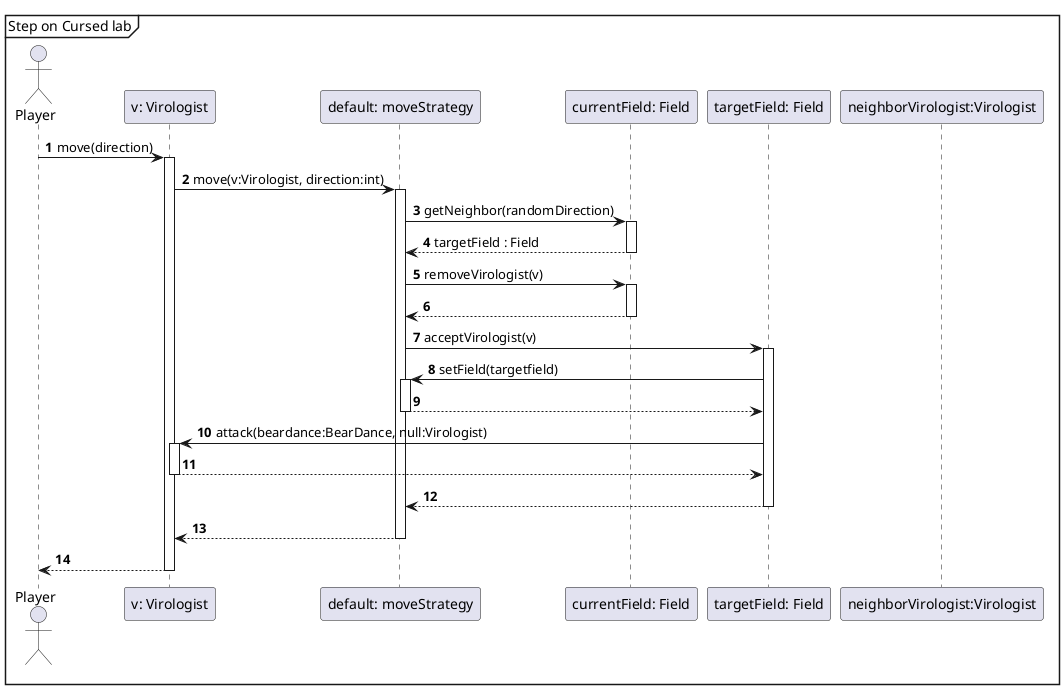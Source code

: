 @startuml
'https://plantuml.com/sequence-diagram

autonumber

mainframe Step on Cursed lab

actor Player
participant "v: Virologist" as Virologist
participant "default: moveStrategy" as moveStrategy
participant "currentField: Field" as currentField
participant "targetField: Field" as targetField
participant "neighborVirologist:Virologist" as neighborVirologist



Player -> Virologist: move(direction)
Activate Virologist

Virologist->moveStrategy++:move(v:Virologist, direction:int)


moveStrategy-> currentField: getNeighbor(randomDirection)
Activate currentField
currentField --> moveStrategy: targetField : Field
Deactivate currentField

moveStrategy -> currentField: removeVirologist(v)
Activate currentField
currentField --> moveStrategy:
Deactivate currentField

moveStrategy -> targetField: acceptVirologist(v)
Activate targetField
targetField->moveStrategy++: setField(targetfield)
moveStrategy-->targetField--
targetField->Virologist++:attack(beardance:BearDance, null:Virologist)
Virologist-->targetField--
targetField --> moveStrategy--



Deactivate targetField


moveStrategy-->Virologist--
Virologist --> Player:
Deactivate Virologist
@enduml